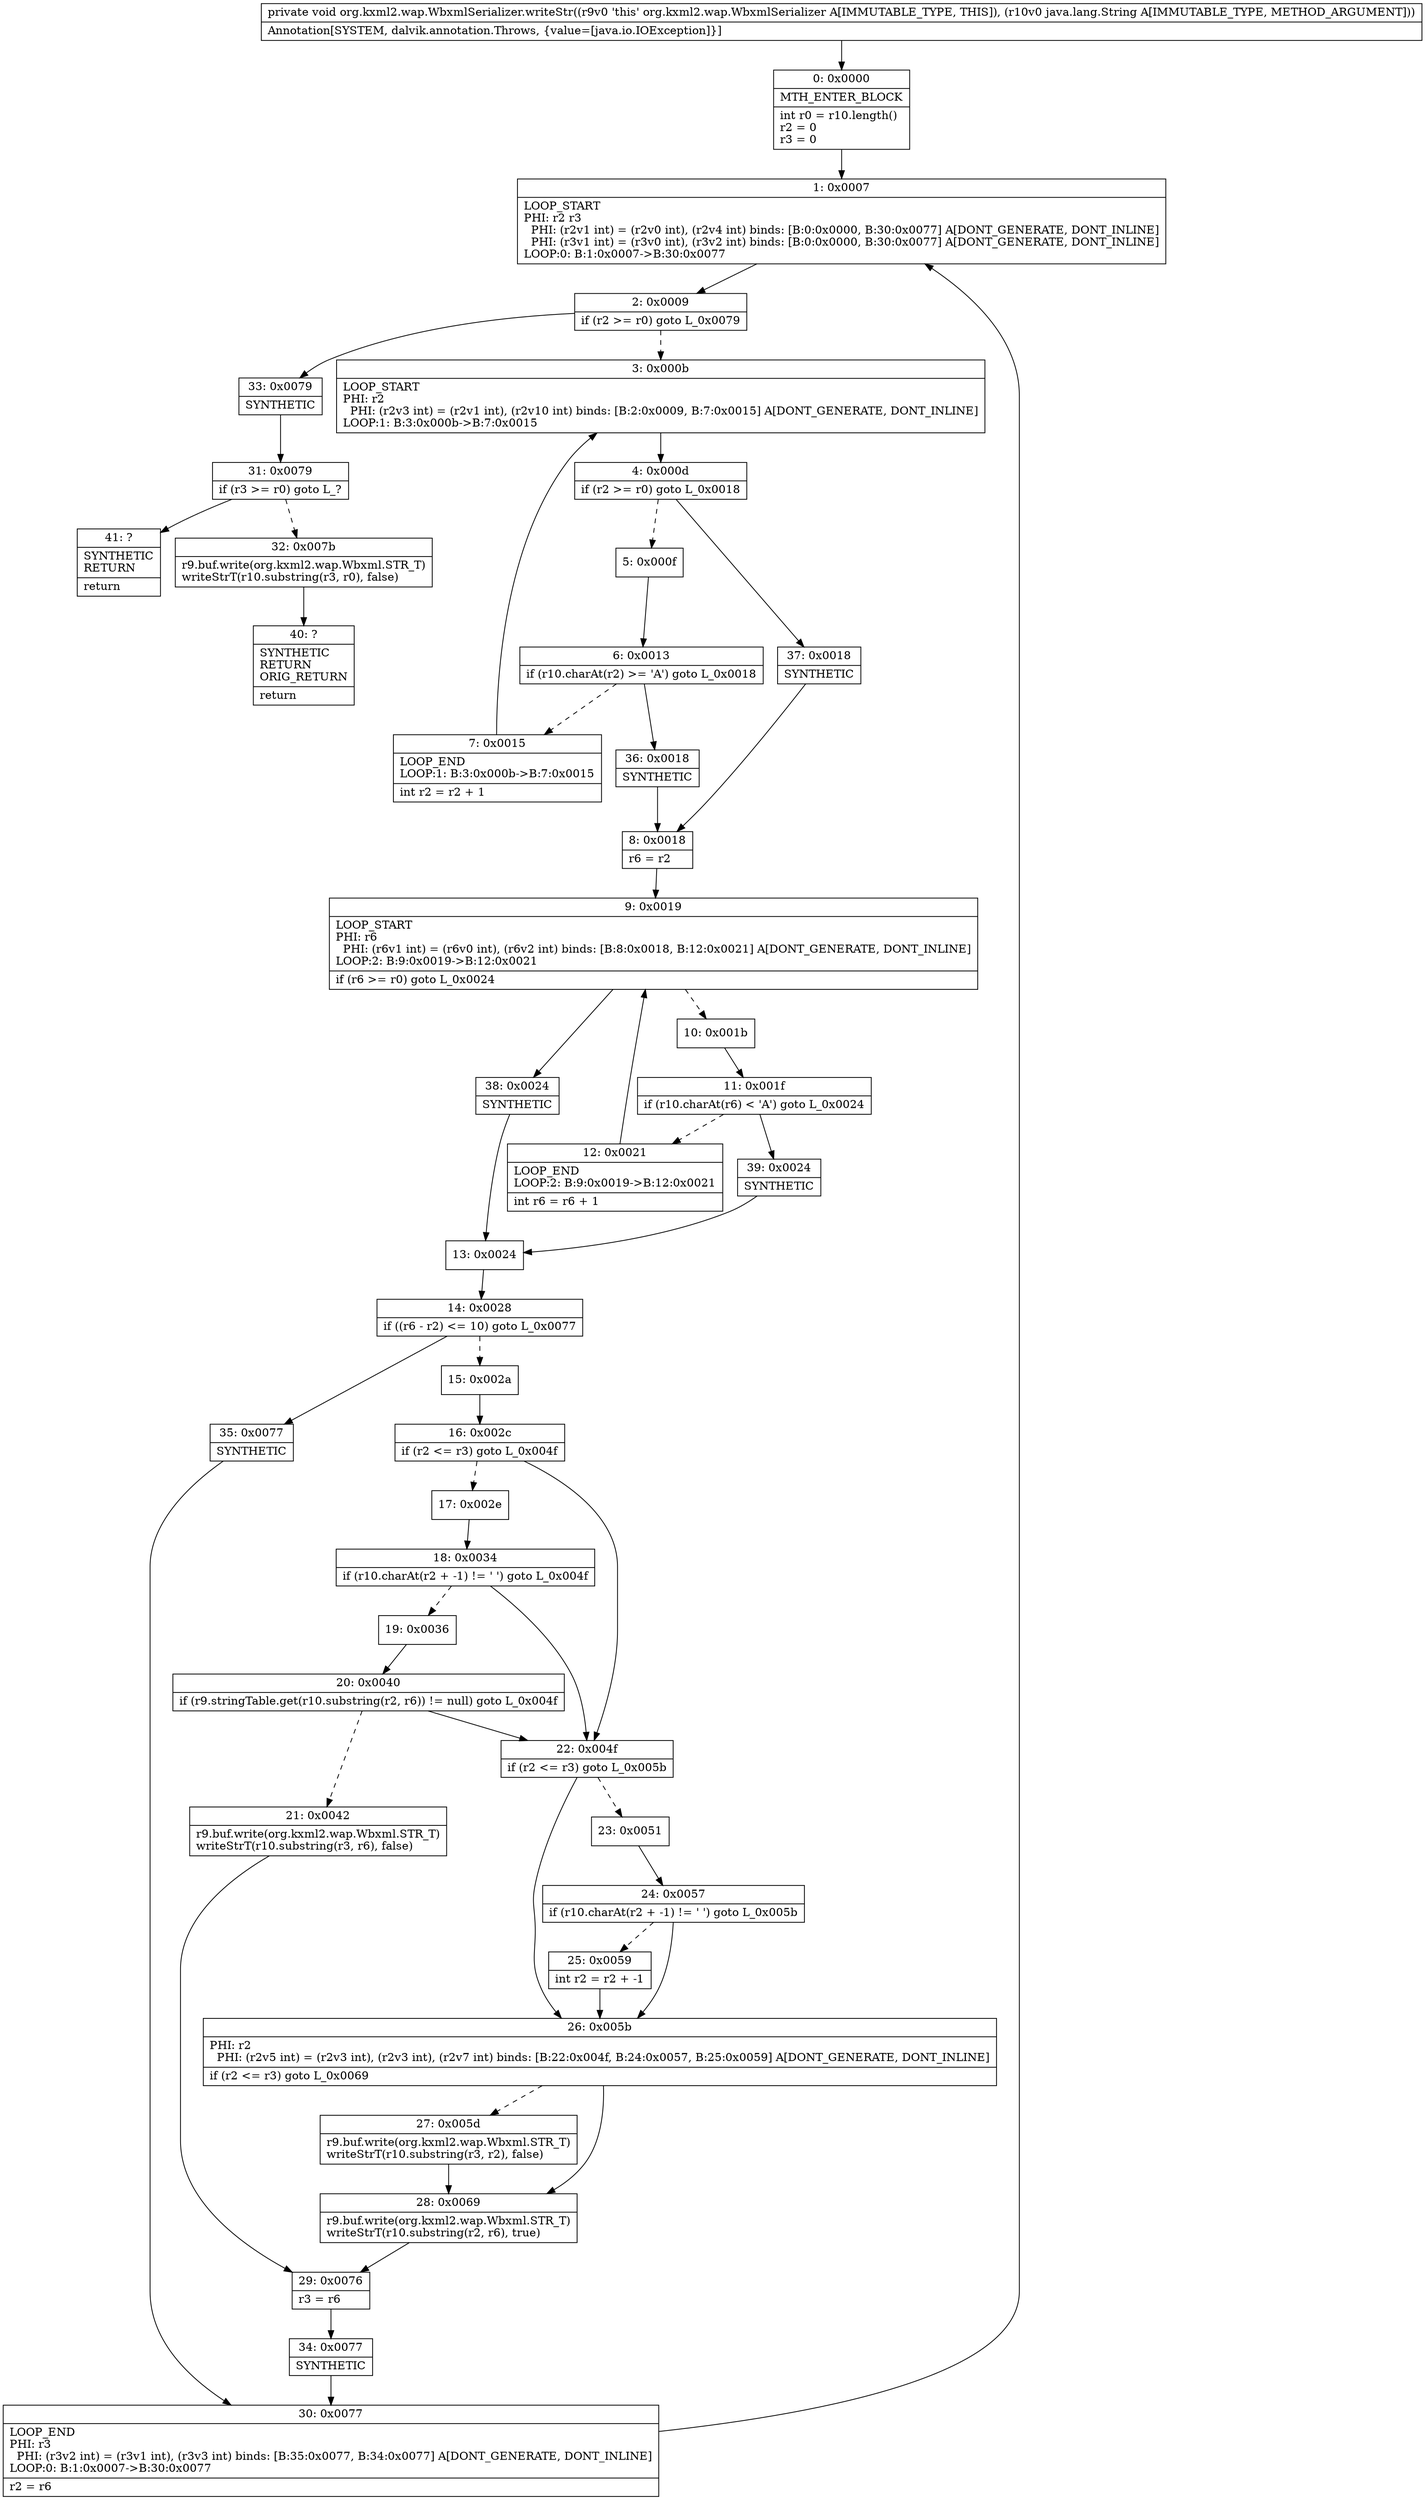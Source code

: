 digraph "CFG fororg.kxml2.wap.WbxmlSerializer.writeStr(Ljava\/lang\/String;)V" {
Node_0 [shape=record,label="{0\:\ 0x0000|MTH_ENTER_BLOCK\l|int r0 = r10.length()\lr2 = 0\lr3 = 0\l}"];
Node_1 [shape=record,label="{1\:\ 0x0007|LOOP_START\lPHI: r2 r3 \l  PHI: (r2v1 int) = (r2v0 int), (r2v4 int) binds: [B:0:0x0000, B:30:0x0077] A[DONT_GENERATE, DONT_INLINE]\l  PHI: (r3v1 int) = (r3v0 int), (r3v2 int) binds: [B:0:0x0000, B:30:0x0077] A[DONT_GENERATE, DONT_INLINE]\lLOOP:0: B:1:0x0007\-\>B:30:0x0077\l}"];
Node_2 [shape=record,label="{2\:\ 0x0009|if (r2 \>= r0) goto L_0x0079\l}"];
Node_3 [shape=record,label="{3\:\ 0x000b|LOOP_START\lPHI: r2 \l  PHI: (r2v3 int) = (r2v1 int), (r2v10 int) binds: [B:2:0x0009, B:7:0x0015] A[DONT_GENERATE, DONT_INLINE]\lLOOP:1: B:3:0x000b\-\>B:7:0x0015\l}"];
Node_4 [shape=record,label="{4\:\ 0x000d|if (r2 \>= r0) goto L_0x0018\l}"];
Node_5 [shape=record,label="{5\:\ 0x000f}"];
Node_6 [shape=record,label="{6\:\ 0x0013|if (r10.charAt(r2) \>= 'A') goto L_0x0018\l}"];
Node_7 [shape=record,label="{7\:\ 0x0015|LOOP_END\lLOOP:1: B:3:0x000b\-\>B:7:0x0015\l|int r2 = r2 + 1\l}"];
Node_8 [shape=record,label="{8\:\ 0x0018|r6 = r2\l}"];
Node_9 [shape=record,label="{9\:\ 0x0019|LOOP_START\lPHI: r6 \l  PHI: (r6v1 int) = (r6v0 int), (r6v2 int) binds: [B:8:0x0018, B:12:0x0021] A[DONT_GENERATE, DONT_INLINE]\lLOOP:2: B:9:0x0019\-\>B:12:0x0021\l|if (r6 \>= r0) goto L_0x0024\l}"];
Node_10 [shape=record,label="{10\:\ 0x001b}"];
Node_11 [shape=record,label="{11\:\ 0x001f|if (r10.charAt(r6) \< 'A') goto L_0x0024\l}"];
Node_12 [shape=record,label="{12\:\ 0x0021|LOOP_END\lLOOP:2: B:9:0x0019\-\>B:12:0x0021\l|int r6 = r6 + 1\l}"];
Node_13 [shape=record,label="{13\:\ 0x0024}"];
Node_14 [shape=record,label="{14\:\ 0x0028|if ((r6 \- r2) \<= 10) goto L_0x0077\l}"];
Node_15 [shape=record,label="{15\:\ 0x002a}"];
Node_16 [shape=record,label="{16\:\ 0x002c|if (r2 \<= r3) goto L_0x004f\l}"];
Node_17 [shape=record,label="{17\:\ 0x002e}"];
Node_18 [shape=record,label="{18\:\ 0x0034|if (r10.charAt(r2 + \-1) != ' ') goto L_0x004f\l}"];
Node_19 [shape=record,label="{19\:\ 0x0036}"];
Node_20 [shape=record,label="{20\:\ 0x0040|if (r9.stringTable.get(r10.substring(r2, r6)) != null) goto L_0x004f\l}"];
Node_21 [shape=record,label="{21\:\ 0x0042|r9.buf.write(org.kxml2.wap.Wbxml.STR_T)\lwriteStrT(r10.substring(r3, r6), false)\l}"];
Node_22 [shape=record,label="{22\:\ 0x004f|if (r2 \<= r3) goto L_0x005b\l}"];
Node_23 [shape=record,label="{23\:\ 0x0051}"];
Node_24 [shape=record,label="{24\:\ 0x0057|if (r10.charAt(r2 + \-1) != ' ') goto L_0x005b\l}"];
Node_25 [shape=record,label="{25\:\ 0x0059|int r2 = r2 + \-1\l}"];
Node_26 [shape=record,label="{26\:\ 0x005b|PHI: r2 \l  PHI: (r2v5 int) = (r2v3 int), (r2v3 int), (r2v7 int) binds: [B:22:0x004f, B:24:0x0057, B:25:0x0059] A[DONT_GENERATE, DONT_INLINE]\l|if (r2 \<= r3) goto L_0x0069\l}"];
Node_27 [shape=record,label="{27\:\ 0x005d|r9.buf.write(org.kxml2.wap.Wbxml.STR_T)\lwriteStrT(r10.substring(r3, r2), false)\l}"];
Node_28 [shape=record,label="{28\:\ 0x0069|r9.buf.write(org.kxml2.wap.Wbxml.STR_T)\lwriteStrT(r10.substring(r2, r6), true)\l}"];
Node_29 [shape=record,label="{29\:\ 0x0076|r3 = r6\l}"];
Node_30 [shape=record,label="{30\:\ 0x0077|LOOP_END\lPHI: r3 \l  PHI: (r3v2 int) = (r3v1 int), (r3v3 int) binds: [B:35:0x0077, B:34:0x0077] A[DONT_GENERATE, DONT_INLINE]\lLOOP:0: B:1:0x0007\-\>B:30:0x0077\l|r2 = r6\l}"];
Node_31 [shape=record,label="{31\:\ 0x0079|if (r3 \>= r0) goto L_?\l}"];
Node_32 [shape=record,label="{32\:\ 0x007b|r9.buf.write(org.kxml2.wap.Wbxml.STR_T)\lwriteStrT(r10.substring(r3, r0), false)\l}"];
Node_33 [shape=record,label="{33\:\ 0x0079|SYNTHETIC\l}"];
Node_34 [shape=record,label="{34\:\ 0x0077|SYNTHETIC\l}"];
Node_35 [shape=record,label="{35\:\ 0x0077|SYNTHETIC\l}"];
Node_36 [shape=record,label="{36\:\ 0x0018|SYNTHETIC\l}"];
Node_37 [shape=record,label="{37\:\ 0x0018|SYNTHETIC\l}"];
Node_38 [shape=record,label="{38\:\ 0x0024|SYNTHETIC\l}"];
Node_39 [shape=record,label="{39\:\ 0x0024|SYNTHETIC\l}"];
Node_40 [shape=record,label="{40\:\ ?|SYNTHETIC\lRETURN\lORIG_RETURN\l|return\l}"];
Node_41 [shape=record,label="{41\:\ ?|SYNTHETIC\lRETURN\l|return\l}"];
MethodNode[shape=record,label="{private void org.kxml2.wap.WbxmlSerializer.writeStr((r9v0 'this' org.kxml2.wap.WbxmlSerializer A[IMMUTABLE_TYPE, THIS]), (r10v0 java.lang.String A[IMMUTABLE_TYPE, METHOD_ARGUMENT]))  | Annotation[SYSTEM, dalvik.annotation.Throws, \{value=[java.io.IOException]\}]\l}"];
MethodNode -> Node_0;
Node_0 -> Node_1;
Node_1 -> Node_2;
Node_2 -> Node_3[style=dashed];
Node_2 -> Node_33;
Node_3 -> Node_4;
Node_4 -> Node_5[style=dashed];
Node_4 -> Node_37;
Node_5 -> Node_6;
Node_6 -> Node_7[style=dashed];
Node_6 -> Node_36;
Node_7 -> Node_3;
Node_8 -> Node_9;
Node_9 -> Node_10[style=dashed];
Node_9 -> Node_38;
Node_10 -> Node_11;
Node_11 -> Node_12[style=dashed];
Node_11 -> Node_39;
Node_12 -> Node_9;
Node_13 -> Node_14;
Node_14 -> Node_15[style=dashed];
Node_14 -> Node_35;
Node_15 -> Node_16;
Node_16 -> Node_17[style=dashed];
Node_16 -> Node_22;
Node_17 -> Node_18;
Node_18 -> Node_19[style=dashed];
Node_18 -> Node_22;
Node_19 -> Node_20;
Node_20 -> Node_21[style=dashed];
Node_20 -> Node_22;
Node_21 -> Node_29;
Node_22 -> Node_23[style=dashed];
Node_22 -> Node_26;
Node_23 -> Node_24;
Node_24 -> Node_25[style=dashed];
Node_24 -> Node_26;
Node_25 -> Node_26;
Node_26 -> Node_27[style=dashed];
Node_26 -> Node_28;
Node_27 -> Node_28;
Node_28 -> Node_29;
Node_29 -> Node_34;
Node_30 -> Node_1;
Node_31 -> Node_32[style=dashed];
Node_31 -> Node_41;
Node_32 -> Node_40;
Node_33 -> Node_31;
Node_34 -> Node_30;
Node_35 -> Node_30;
Node_36 -> Node_8;
Node_37 -> Node_8;
Node_38 -> Node_13;
Node_39 -> Node_13;
}

